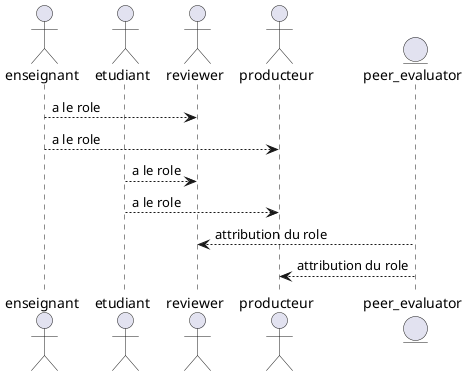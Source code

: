 @startuml

actor enseignant
actor etudiant

actor reviewer
actor producteur

entity peer_evaluator

enseignant --> reviewer : a le role
enseignant --> producteur : a le role

etudiant --> reviewer : a le role
etudiant --> producteur : a le role

peer_evaluator --> reviewer : attribution du role
peer_evaluator --> producteur : attribution du role

@enduml